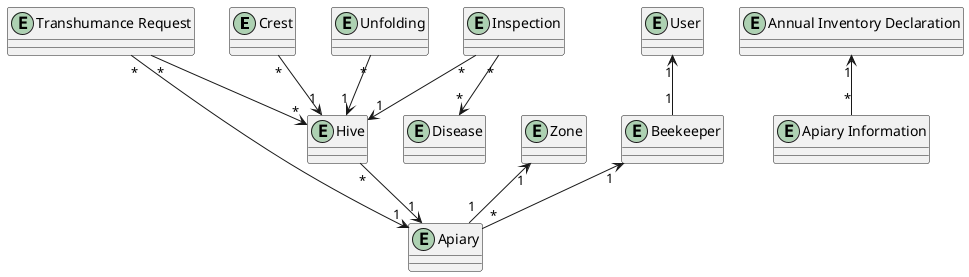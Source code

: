 @startuml md

entity Crest as "Crest"
entity Unfolding as "Unfolding"
entity TR as "Transhumance Request"
entity Inspection as "Inspection"
entity Hive as "Hive"
entity Apiary as "Apiary"
entity Beekeeper as "Beekeeper"
entity Zone as "Zone"
entity User as "User"
entity Disease as "Disease"
entity AnnualInventoryDeclaration as "Annual Inventory Declaration"
entity ApiaryInformation as "Apiary Information"

Zone "1" <-- "1" Apiary
User "1" <-- "1" Beekeeper
Beekeeper "1" <-- "*" Apiary
Hive "*" -->  "1" Apiary
Unfolding "*" --> "1" Hive
Crest "*" --> "1" Hive
Inspection "*" --> "*" Disease
Inspection "*" --> "1" Hive
TR "*" --> "1" Apiary
TR "*" --> "*" Hive

AnnualInventoryDeclaration "1" <-- "*" ApiaryInformation




@enduml